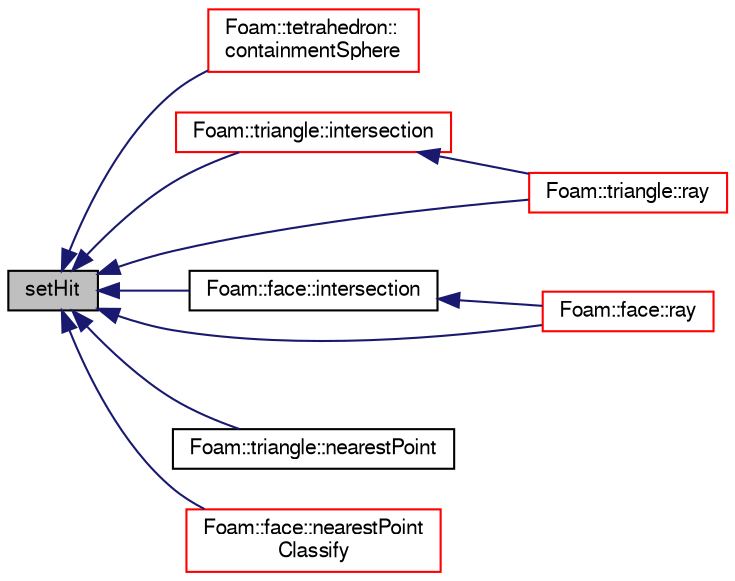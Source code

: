 digraph "setHit"
{
  bgcolor="transparent";
  edge [fontname="FreeSans",fontsize="10",labelfontname="FreeSans",labelfontsize="10"];
  node [fontname="FreeSans",fontsize="10",shape=record];
  rankdir="LR";
  Node376 [label="setHit",height=0.2,width=0.4,color="black", fillcolor="grey75", style="filled", fontcolor="black"];
  Node376 -> Node377 [dir="back",color="midnightblue",fontsize="10",style="solid",fontname="FreeSans"];
  Node377 [label="Foam::tetrahedron::\lcontainmentSphere",height=0.2,width=0.4,color="red",URL="$a27586.html#a154cc1bba92ebc7738db81bc6891a4d9",tooltip="Return (min)containment sphere, i.e. the smallest sphere with. "];
  Node376 -> Node379 [dir="back",color="midnightblue",fontsize="10",style="solid",fontname="FreeSans"];
  Node379 [label="Foam::triangle::intersection",height=0.2,width=0.4,color="red",URL="$a27606.html#ac82a9c98ef3be11c0738ec2f39ba8a2c",tooltip="Fast intersection with a ray. "];
  Node379 -> Node423 [dir="back",color="midnightblue",fontsize="10",style="solid",fontname="FreeSans"];
  Node423 [label="Foam::triangle::ray",height=0.2,width=0.4,color="red",URL="$a27606.html#a8d96c75750b2e14b93eb7bef0263ad0a",tooltip="Return point intersection with a ray. "];
  Node376 -> Node428 [dir="back",color="midnightblue",fontsize="10",style="solid",fontname="FreeSans"];
  Node428 [label="Foam::face::intersection",height=0.2,width=0.4,color="black",URL="$a27218.html#a007cda05b5771fb424000aa5b9acee92",tooltip="Fast intersection with a ray. "];
  Node428 -> Node429 [dir="back",color="midnightblue",fontsize="10",style="solid",fontname="FreeSans"];
  Node429 [label="Foam::face::ray",height=0.2,width=0.4,color="red",URL="$a27218.html#a0b9f87e78c11730b3971c2f71df58d37",tooltip="Return potential intersection with face with a ray starting. "];
  Node376 -> Node434 [dir="back",color="midnightblue",fontsize="10",style="solid",fontname="FreeSans"];
  Node434 [label="Foam::triangle::nearestPoint",height=0.2,width=0.4,color="black",URL="$a27606.html#a924af2d5d36e8b4adaef88840b829cce",tooltip="Return nearest point to line on triangle. Returns hit if. "];
  Node376 -> Node435 [dir="back",color="midnightblue",fontsize="10",style="solid",fontname="FreeSans"];
  Node435 [label="Foam::face::nearestPoint\lClassify",height=0.2,width=0.4,color="red",URL="$a27218.html#ad0559ed7aa46f06bd75b7373cc9a88b6",tooltip="Return nearest point to face and classify it: "];
  Node376 -> Node423 [dir="back",color="midnightblue",fontsize="10",style="solid",fontname="FreeSans"];
  Node376 -> Node429 [dir="back",color="midnightblue",fontsize="10",style="solid",fontname="FreeSans"];
}
